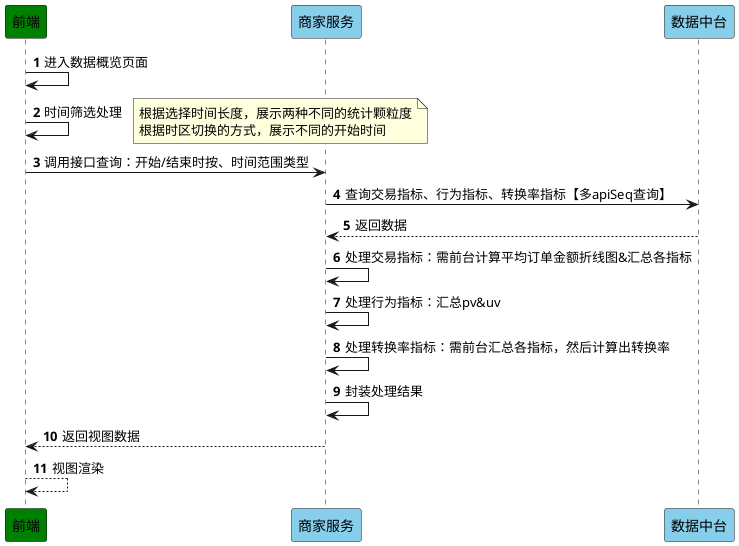 @startuml
'https://plantuml.com/sequence-diagram

autonumber

participant "前端" as front #green
participant "商家服务" as merchant #skyblue
participant "数据中台" as data #skyblue

front -> front: 进入数据概览页面
front -> front: 时间筛选处理
note right: 根据选择时间长度，展示两种不同的统计颗粒度\n根据时区切换的方式，展示不同的开始时间
front -> merchant: 调用接口查询：开始/结束时按、时间范围类型
merchant -> data: 查询交易指标、行为指标、转换率指标【多apiSeq查询】
data --> merchant: 返回数据
merchant -> merchant: 处理交易指标：需前台计算平均订单金额折线图&汇总各指标
merchant -> merchant: 处理行为指标：汇总pv&uv
merchant -> merchant: 处理转换率指标：需前台汇总各指标，然后计算出转换率
merchant -> merchant: 封装处理结果
merchant --> front: 返回视图数据
front --> front: 视图渲染
@enduml